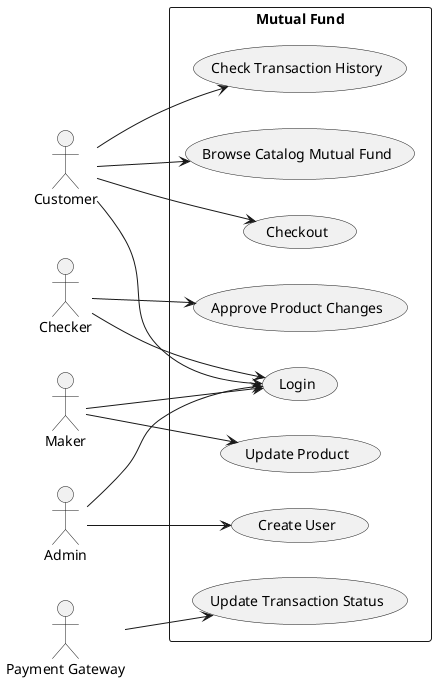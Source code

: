 @startuml
left to right direction
actor Customer
actor Checker
actor Maker
actor Admin
actor "Payment Gateway"
rectangle "Mutual Fund" {
    usecase Login
    usecase "Browse Catalog Mutual Fund"
    usecase "Checkout"
    usecase "Update Transaction Status"
    usecase "Update Product"
    usecase "Approve Product Changes"
    usecase "Create User"
    usecase "Check Transaction History"
}

Customer --> Login
Admin --> Login
Admin --> "Create User"
Checker --> Login
Maker --> Login
Customer --> "Browse Catalog Mutual Fund"
Customer --> "Checkout"
Customer --> "Check Transaction History"
Maker --> "Update Product"
Checker --> "Approve Product Changes"
"Payment Gateway" --> "Update Transaction Status"
@enduml
